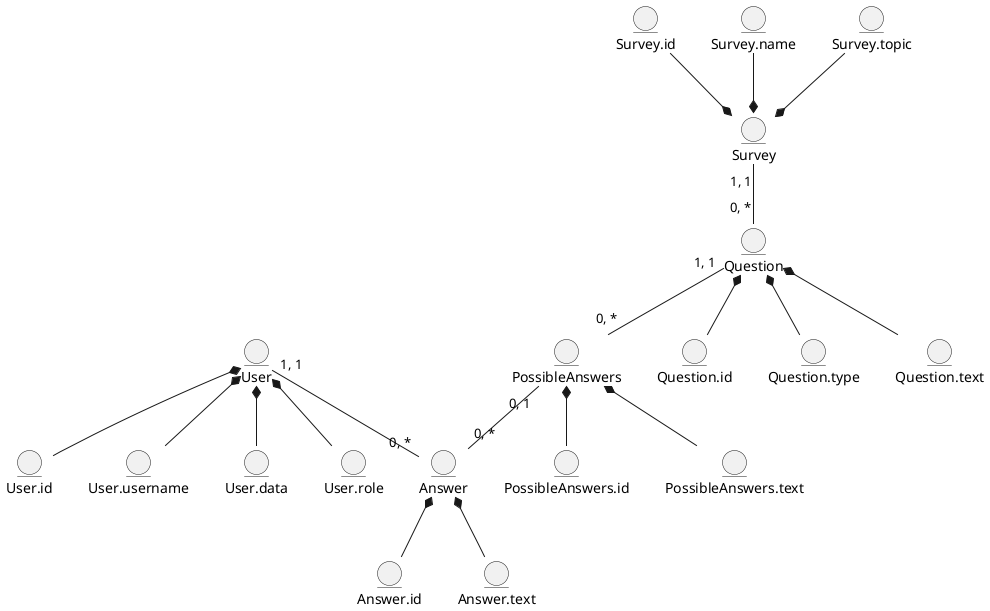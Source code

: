 @startuml
  entity User
  entity User.id
  entity User.username
  entity User.data
  entity User.role

  entity Survey
  entity Survey.id
  entity Survey.name
  entity Survey.topic

  entity Question
  entity Question.id
  entity Question.type
  entity Question.text

  entity Answer
  entity Answer.id
  entity Answer.text

  entity PossibleAnswers
  entity PossibleAnswers.id
  entity PossibleAnswers.text


  Question "0, *" -u- "1, 1" Survey
  Answer "0, *" -u- "0, 1" PossibleAnswers
  Answer "0, *" -u- "1, 1" User
  PossibleAnswers "0, *" -u- "1, 1" Question


  User.id -u-* User
  User.username -u-* User
  User.role -u-* User
  User.data -u-* User



  Survey.id -d-* Survey
  Survey.name -d-* Survey
  Survey.topic -d-* Survey

  Question.id -u-* Question
  Question.type -u-* Question
  Question.text -u-* Question

  Answer.id -u-* Answer
  Answer.text -u-* Answer

  PossibleAnswers.id -u-* PossibleAnswers
  PossibleAnswers.text -u-* PossibleAnswers
@enduml